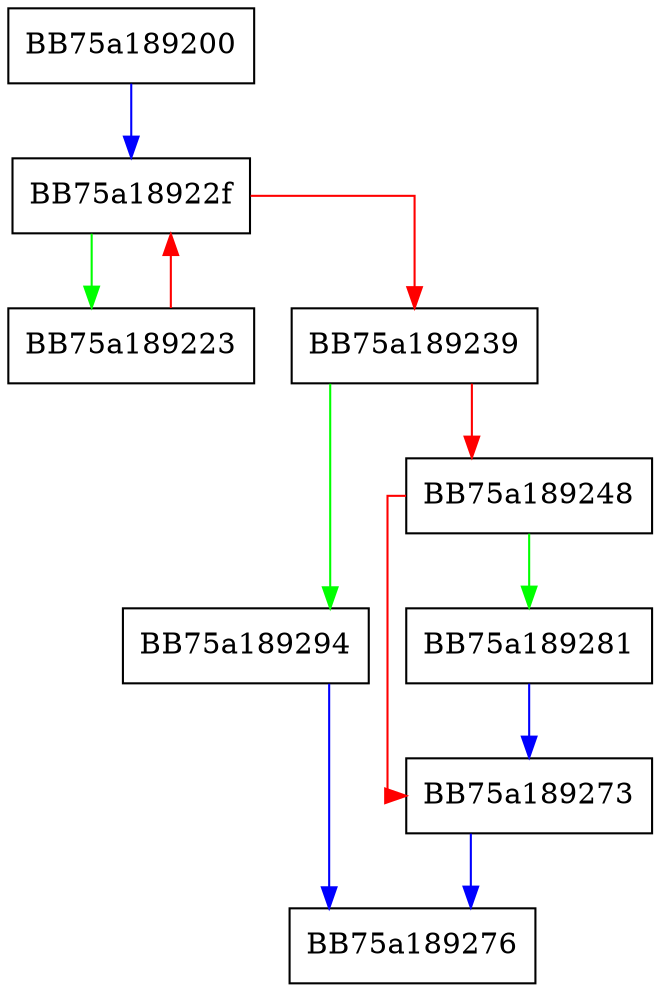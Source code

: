 digraph PathNotFoundFind {
  node [shape="box"];
  graph [splines=ortho];
  BB75a189200 -> BB75a18922f [color="blue"];
  BB75a189223 -> BB75a18922f [color="red"];
  BB75a18922f -> BB75a189223 [color="green"];
  BB75a18922f -> BB75a189239 [color="red"];
  BB75a189239 -> BB75a189294 [color="green"];
  BB75a189239 -> BB75a189248 [color="red"];
  BB75a189248 -> BB75a189281 [color="green"];
  BB75a189248 -> BB75a189273 [color="red"];
  BB75a189273 -> BB75a189276 [color="blue"];
  BB75a189281 -> BB75a189273 [color="blue"];
  BB75a189294 -> BB75a189276 [color="blue"];
}